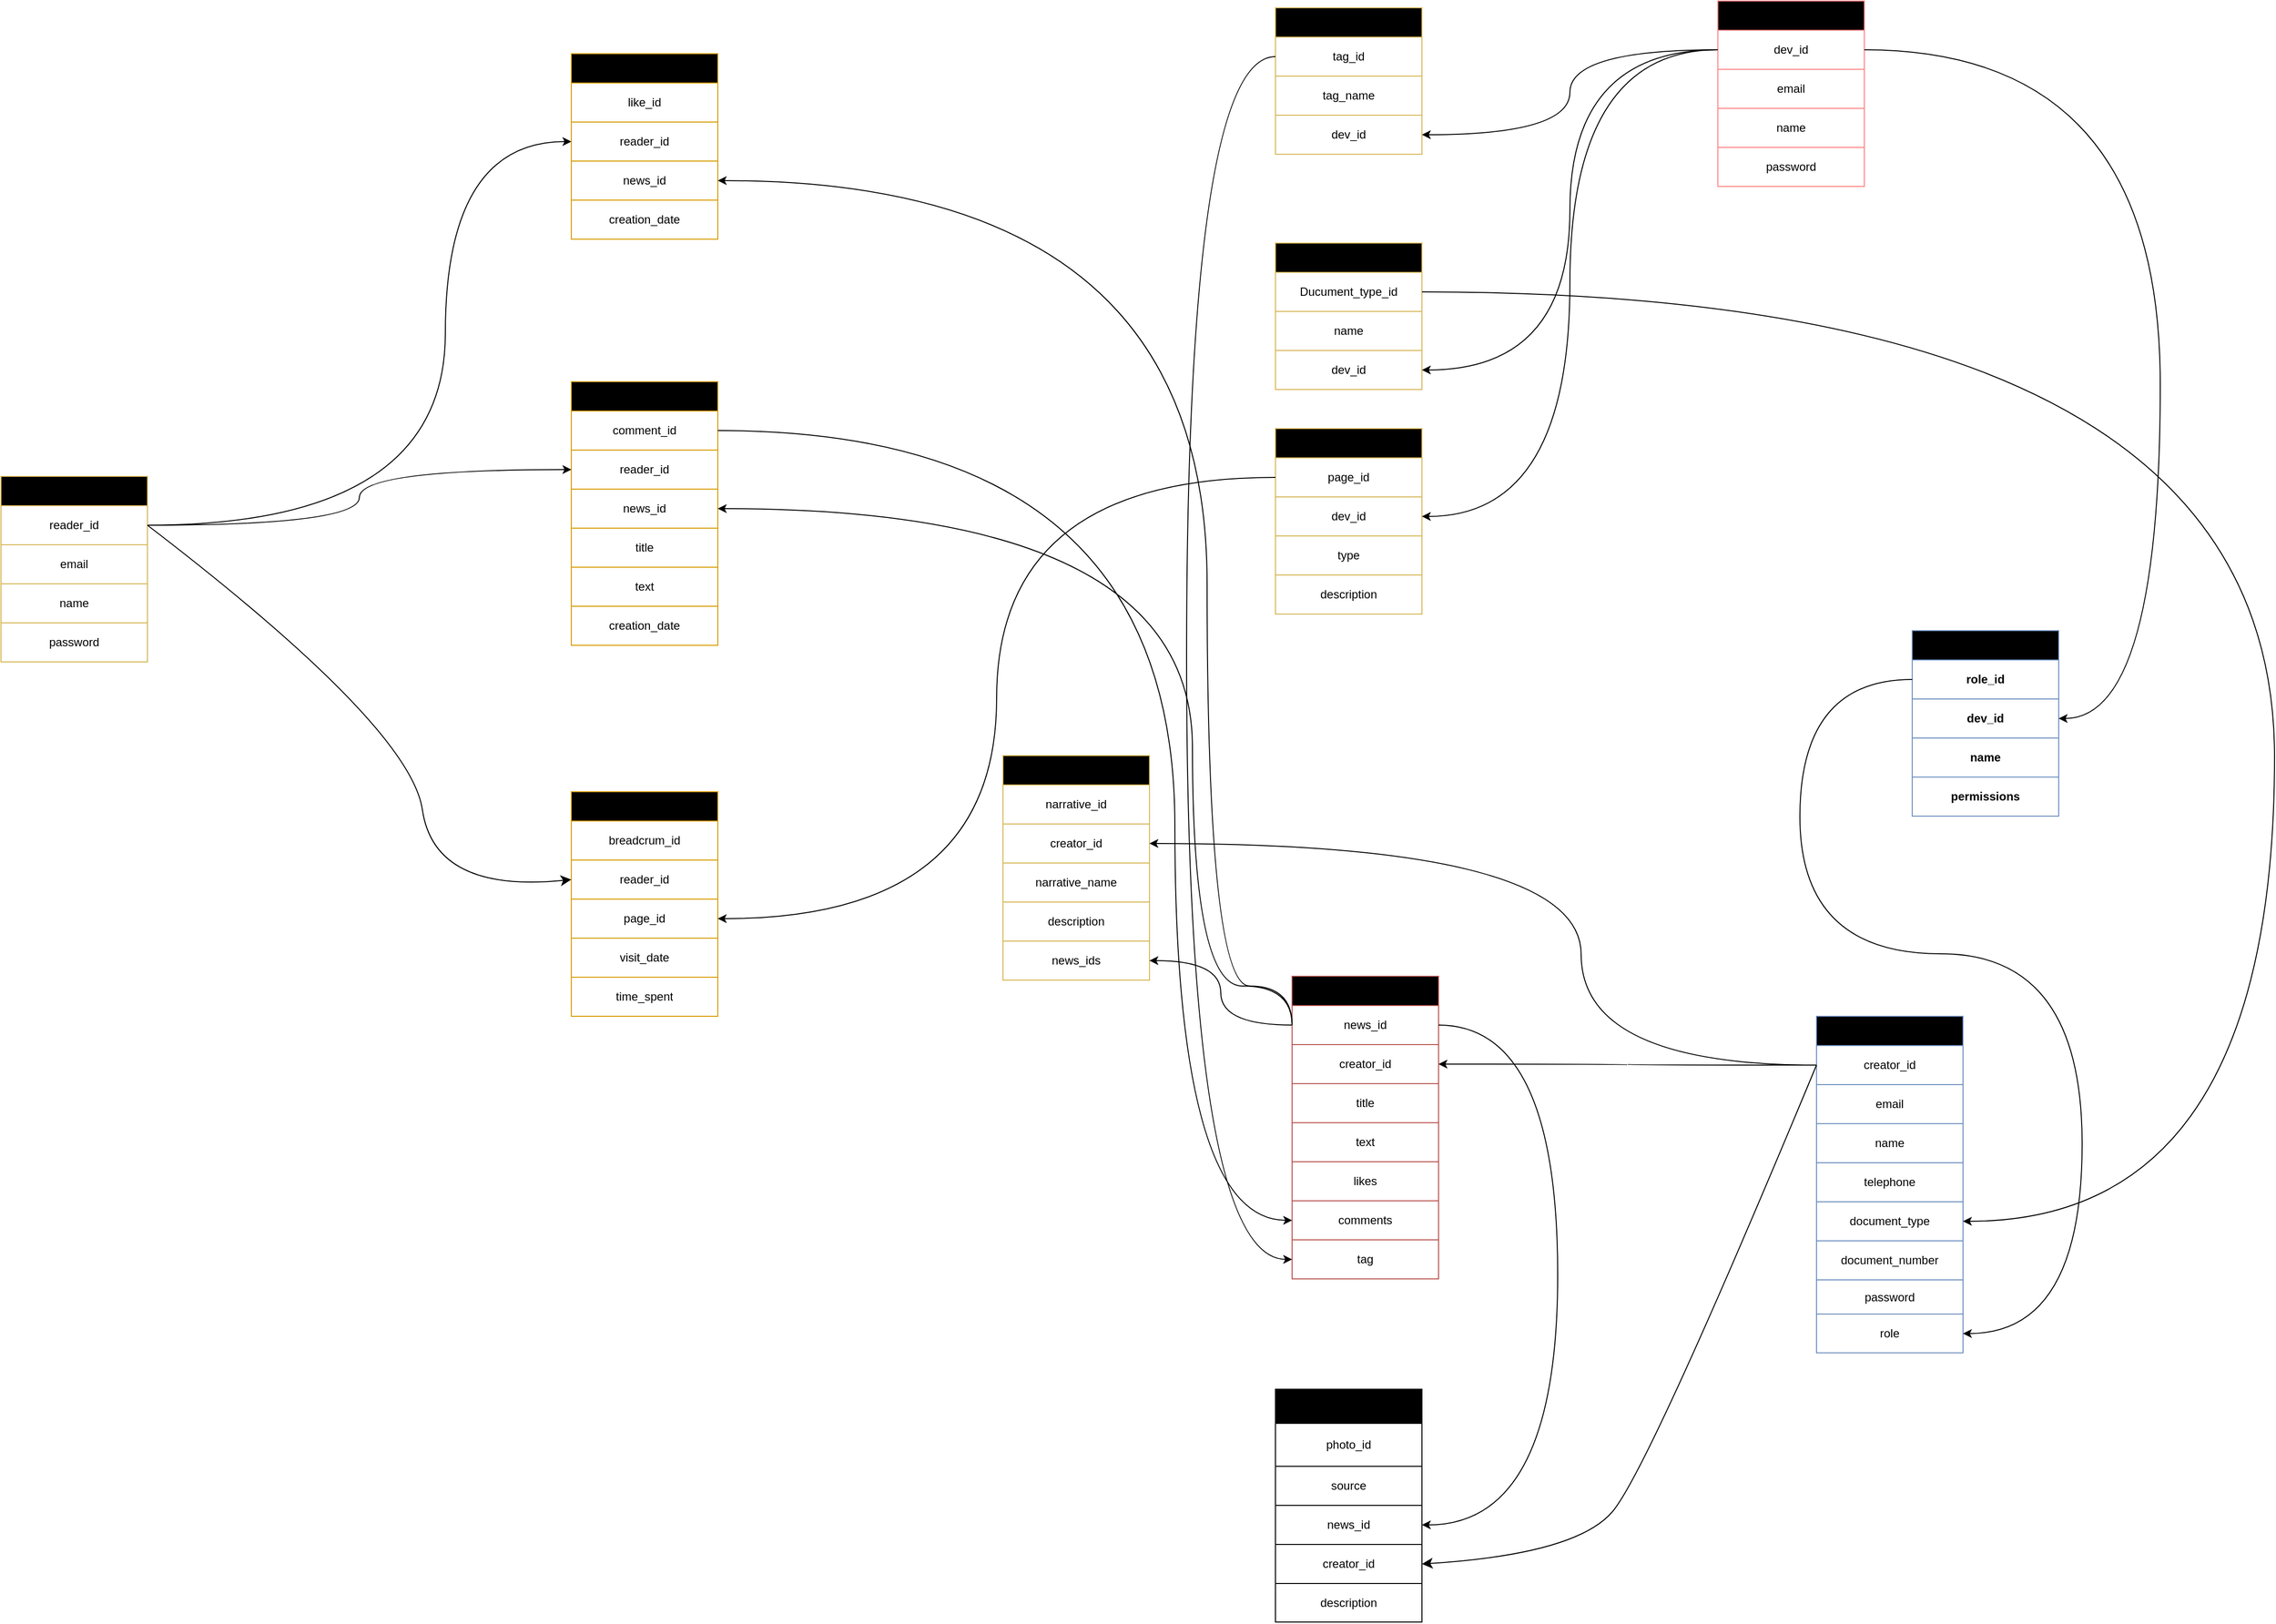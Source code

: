 <mxfile version="27.1.1">
  <diagram name="Page-1" id="fSDzbSg4ITsIo_7JX8Ku">
    <mxGraphModel dx="3493" dy="2840" grid="0" gridSize="10" guides="1" tooltips="1" connect="1" arrows="1" fold="1" page="0" pageScale="1" pageWidth="850" pageHeight="1100" math="0" shadow="0">
      <root>
        <mxCell id="0" />
        <mxCell id="1" parent="0" />
        <mxCell id="FVcaYwHXagqDAu146TD7-14" value="Creator" style="shape=table;startSize=30;container=1;collapsible=0;childLayout=tableLayout;fillColor=light-dark(#DAE8FC,#0000FF);gradientColor=light-dark(#7EA6E0,#000033);strokeColor=#6c8ebf;fontStyle=1" parent="1" vertex="1">
          <mxGeometry x="177" y="-758" width="150" height="344.688" as="geometry" />
        </mxCell>
        <mxCell id="FVcaYwHXagqDAu146TD7-15" value="" style="shape=tableRow;horizontal=0;startSize=0;swimlaneHead=0;swimlaneBody=0;strokeColor=inherit;top=0;left=0;bottom=0;right=0;collapsible=0;dropTarget=0;fillColor=none;points=[[0,0.5],[1,0.5]];portConstraint=eastwest;" parent="FVcaYwHXagqDAu146TD7-14" vertex="1">
          <mxGeometry y="30" width="150" height="40" as="geometry" />
        </mxCell>
        <mxCell id="FVcaYwHXagqDAu146TD7-16" value="creator_id" style="shape=partialRectangle;html=1;whiteSpace=wrap;connectable=0;strokeColor=inherit;overflow=hidden;fillColor=none;top=0;left=0;bottom=0;right=0;pointerEvents=1;" parent="FVcaYwHXagqDAu146TD7-15" vertex="1">
          <mxGeometry width="150" height="40" as="geometry">
            <mxRectangle width="150" height="40" as="alternateBounds" />
          </mxGeometry>
        </mxCell>
        <mxCell id="FVcaYwHXagqDAu146TD7-17" value="" style="shape=tableRow;horizontal=0;startSize=0;swimlaneHead=0;swimlaneBody=0;strokeColor=inherit;top=0;left=0;bottom=0;right=0;collapsible=0;dropTarget=0;fillColor=none;points=[[0,0.5],[1,0.5]];portConstraint=eastwest;" parent="FVcaYwHXagqDAu146TD7-14" vertex="1">
          <mxGeometry y="70" width="150" height="40" as="geometry" />
        </mxCell>
        <mxCell id="FVcaYwHXagqDAu146TD7-18" value="email" style="shape=partialRectangle;html=1;whiteSpace=wrap;connectable=0;strokeColor=inherit;overflow=hidden;fillColor=none;top=0;left=0;bottom=0;right=0;pointerEvents=1;" parent="FVcaYwHXagqDAu146TD7-17" vertex="1">
          <mxGeometry width="150" height="40" as="geometry">
            <mxRectangle width="150" height="40" as="alternateBounds" />
          </mxGeometry>
        </mxCell>
        <mxCell id="FVcaYwHXagqDAu146TD7-19" value="" style="shape=tableRow;horizontal=0;startSize=0;swimlaneHead=0;swimlaneBody=0;strokeColor=inherit;top=0;left=0;bottom=0;right=0;collapsible=0;dropTarget=0;fillColor=none;points=[[0,0.5],[1,0.5]];portConstraint=eastwest;" parent="FVcaYwHXagqDAu146TD7-14" vertex="1">
          <mxGeometry y="110" width="150" height="40" as="geometry" />
        </mxCell>
        <mxCell id="FVcaYwHXagqDAu146TD7-20" value="name" style="shape=partialRectangle;html=1;whiteSpace=wrap;connectable=0;strokeColor=inherit;overflow=hidden;fillColor=none;top=0;left=0;bottom=0;right=0;pointerEvents=1;" parent="FVcaYwHXagqDAu146TD7-19" vertex="1">
          <mxGeometry width="150" height="40" as="geometry">
            <mxRectangle width="150" height="40" as="alternateBounds" />
          </mxGeometry>
        </mxCell>
        <mxCell id="FVcaYwHXagqDAu146TD7-215" style="shape=tableRow;horizontal=0;startSize=0;swimlaneHead=0;swimlaneBody=0;strokeColor=inherit;top=0;left=0;bottom=0;right=0;collapsible=0;dropTarget=0;fillColor=none;points=[[0,0.5],[1,0.5]];portConstraint=eastwest;" parent="FVcaYwHXagqDAu146TD7-14" vertex="1">
          <mxGeometry y="150" width="150" height="40" as="geometry" />
        </mxCell>
        <mxCell id="FVcaYwHXagqDAu146TD7-216" value="telephone" style="shape=partialRectangle;html=1;whiteSpace=wrap;connectable=0;strokeColor=inherit;overflow=hidden;fillColor=none;top=0;left=0;bottom=0;right=0;pointerEvents=1;" parent="FVcaYwHXagqDAu146TD7-215" vertex="1">
          <mxGeometry width="150" height="40" as="geometry">
            <mxRectangle width="150" height="40" as="alternateBounds" />
          </mxGeometry>
        </mxCell>
        <mxCell id="FVcaYwHXagqDAu146TD7-217" style="shape=tableRow;horizontal=0;startSize=0;swimlaneHead=0;swimlaneBody=0;strokeColor=inherit;top=0;left=0;bottom=0;right=0;collapsible=0;dropTarget=0;fillColor=none;points=[[0,0.5],[1,0.5]];portConstraint=eastwest;" parent="FVcaYwHXagqDAu146TD7-14" vertex="1">
          <mxGeometry y="190" width="150" height="40" as="geometry" />
        </mxCell>
        <mxCell id="FVcaYwHXagqDAu146TD7-218" value="document_type" style="shape=partialRectangle;html=1;whiteSpace=wrap;connectable=0;strokeColor=inherit;overflow=hidden;fillColor=none;top=0;left=0;bottom=0;right=0;pointerEvents=1;" parent="FVcaYwHXagqDAu146TD7-217" vertex="1">
          <mxGeometry width="150" height="40" as="geometry">
            <mxRectangle width="150" height="40" as="alternateBounds" />
          </mxGeometry>
        </mxCell>
        <mxCell id="FVcaYwHXagqDAu146TD7-219" style="shape=tableRow;horizontal=0;startSize=0;swimlaneHead=0;swimlaneBody=0;strokeColor=inherit;top=0;left=0;bottom=0;right=0;collapsible=0;dropTarget=0;fillColor=none;points=[[0,0.5],[1,0.5]];portConstraint=eastwest;" parent="FVcaYwHXagqDAu146TD7-14" vertex="1">
          <mxGeometry y="230" width="150" height="40" as="geometry" />
        </mxCell>
        <mxCell id="FVcaYwHXagqDAu146TD7-220" value="document_number" style="shape=partialRectangle;html=1;whiteSpace=wrap;connectable=0;strokeColor=inherit;overflow=hidden;fillColor=none;top=0;left=0;bottom=0;right=0;pointerEvents=1;" parent="FVcaYwHXagqDAu146TD7-219" vertex="1">
          <mxGeometry width="150" height="40" as="geometry">
            <mxRectangle width="150" height="40" as="alternateBounds" />
          </mxGeometry>
        </mxCell>
        <mxCell id="FVcaYwHXagqDAu146TD7-21" value="" style="shape=tableRow;horizontal=0;startSize=0;swimlaneHead=0;swimlaneBody=0;strokeColor=inherit;top=0;left=0;bottom=0;right=0;collapsible=0;dropTarget=0;fillColor=none;points=[[0,0.5],[1,0.5]];portConstraint=eastwest;" parent="FVcaYwHXagqDAu146TD7-14" vertex="1">
          <mxGeometry y="270" width="150" height="35" as="geometry" />
        </mxCell>
        <mxCell id="FVcaYwHXagqDAu146TD7-22" value="password" style="shape=partialRectangle;html=1;whiteSpace=wrap;connectable=0;strokeColor=inherit;overflow=hidden;fillColor=none;top=0;left=0;bottom=0;right=0;pointerEvents=1;" parent="FVcaYwHXagqDAu146TD7-21" vertex="1">
          <mxGeometry width="150" height="35" as="geometry">
            <mxRectangle width="150" height="35" as="alternateBounds" />
          </mxGeometry>
        </mxCell>
        <mxCell id="FVcaYwHXagqDAu146TD7-158" style="shape=tableRow;horizontal=0;startSize=0;swimlaneHead=0;swimlaneBody=0;strokeColor=inherit;top=0;left=0;bottom=0;right=0;collapsible=0;dropTarget=0;fillColor=none;points=[[0,0.5],[1,0.5]];portConstraint=eastwest;" parent="FVcaYwHXagqDAu146TD7-14" vertex="1">
          <mxGeometry y="305" width="150" height="40" as="geometry" />
        </mxCell>
        <mxCell id="FVcaYwHXagqDAu146TD7-159" value="role" style="shape=partialRectangle;html=1;whiteSpace=wrap;connectable=0;strokeColor=inherit;overflow=hidden;fillColor=none;top=0;left=0;bottom=0;right=0;pointerEvents=1;" parent="FVcaYwHXagqDAu146TD7-158" vertex="1">
          <mxGeometry width="150" height="40" as="geometry">
            <mxRectangle width="150" height="40" as="alternateBounds" />
          </mxGeometry>
        </mxCell>
        <mxCell id="FVcaYwHXagqDAu146TD7-196" value="Reader" style="shape=table;startSize=30;container=1;collapsible=0;childLayout=tableLayout;fillColor=light-dark(#FFFFFF,#FFFF00);gradientColor=light-dark(#FFD966,#333300);strokeColor=light-dark(#D6B656,#666600);fontColor=light-dark(#000000,#000000);fontStyle=1" parent="1" vertex="1">
          <mxGeometry x="-1682" y="-1311" width="150" height="190" as="geometry" />
        </mxCell>
        <mxCell id="FVcaYwHXagqDAu146TD7-197" value="" style="shape=tableRow;horizontal=0;startSize=0;swimlaneHead=0;swimlaneBody=0;strokeColor=light-dark(#D6B656,#666600);top=0;left=0;bottom=0;right=0;collapsible=0;dropTarget=0;fillColor=none;points=[[0,0.5],[1,0.5]];portConstraint=eastwest;" parent="FVcaYwHXagqDAu146TD7-196" vertex="1">
          <mxGeometry y="30" width="150" height="40" as="geometry" />
        </mxCell>
        <mxCell id="FVcaYwHXagqDAu146TD7-198" value="reader_id" style="shape=partialRectangle;html=1;whiteSpace=wrap;connectable=0;strokeColor=light-dark(#D6B656,#666600);overflow=hidden;fillColor=none;top=0;left=0;bottom=0;right=0;pointerEvents=1;" parent="FVcaYwHXagqDAu146TD7-197" vertex="1">
          <mxGeometry width="150" height="40" as="geometry">
            <mxRectangle width="150" height="40" as="alternateBounds" />
          </mxGeometry>
        </mxCell>
        <mxCell id="FVcaYwHXagqDAu146TD7-199" value="" style="shape=tableRow;horizontal=0;startSize=0;swimlaneHead=0;swimlaneBody=0;strokeColor=light-dark(#D6B656,#666600);top=0;left=0;bottom=0;right=0;collapsible=0;dropTarget=0;fillColor=none;points=[[0,0.5],[1,0.5]];portConstraint=eastwest;" parent="FVcaYwHXagqDAu146TD7-196" vertex="1">
          <mxGeometry y="70" width="150" height="40" as="geometry" />
        </mxCell>
        <mxCell id="FVcaYwHXagqDAu146TD7-200" value="email" style="shape=partialRectangle;html=1;whiteSpace=wrap;connectable=0;strokeColor=light-dark(#D6B656,#666600);overflow=hidden;fillColor=none;top=0;left=0;bottom=0;right=0;pointerEvents=1;" parent="FVcaYwHXagqDAu146TD7-199" vertex="1">
          <mxGeometry width="150" height="40" as="geometry">
            <mxRectangle width="150" height="40" as="alternateBounds" />
          </mxGeometry>
        </mxCell>
        <mxCell id="FVcaYwHXagqDAu146TD7-201" value="" style="shape=tableRow;horizontal=0;startSize=0;swimlaneHead=0;swimlaneBody=0;strokeColor=light-dark(#D6B656,#666600);top=0;left=0;bottom=0;right=0;collapsible=0;dropTarget=0;fillColor=none;points=[[0,0.5],[1,0.5]];portConstraint=eastwest;" parent="FVcaYwHXagqDAu146TD7-196" vertex="1">
          <mxGeometry y="110" width="150" height="40" as="geometry" />
        </mxCell>
        <mxCell id="FVcaYwHXagqDAu146TD7-202" value="name" style="shape=partialRectangle;html=1;whiteSpace=wrap;connectable=0;strokeColor=light-dark(#D6B656,#666600);overflow=hidden;fillColor=none;top=0;left=0;bottom=0;right=0;pointerEvents=1;" parent="FVcaYwHXagqDAu146TD7-201" vertex="1">
          <mxGeometry width="150" height="40" as="geometry">
            <mxRectangle width="150" height="40" as="alternateBounds" />
          </mxGeometry>
        </mxCell>
        <mxCell id="FVcaYwHXagqDAu146TD7-203" value="" style="shape=tableRow;horizontal=0;startSize=0;swimlaneHead=0;swimlaneBody=0;strokeColor=light-dark(#D6B656,#666600);top=0;left=0;bottom=0;right=0;collapsible=0;dropTarget=0;fillColor=none;points=[[0,0.5],[1,0.5]];portConstraint=eastwest;" parent="FVcaYwHXagqDAu146TD7-196" vertex="1">
          <mxGeometry y="150" width="150" height="40" as="geometry" />
        </mxCell>
        <mxCell id="FVcaYwHXagqDAu146TD7-204" value="password" style="shape=partialRectangle;html=1;whiteSpace=wrap;connectable=0;strokeColor=light-dark(#D6B656,#666600);overflow=hidden;fillColor=none;top=0;left=0;bottom=0;right=0;pointerEvents=1;" parent="FVcaYwHXagqDAu146TD7-203" vertex="1">
          <mxGeometry width="150" height="40" as="geometry">
            <mxRectangle width="150" height="40" as="alternateBounds" />
          </mxGeometry>
        </mxCell>
        <mxCell id="FVcaYwHXagqDAu146TD7-89" value="" style="shape=table;startSize=0;container=1;collapsible=0;childLayout=tableLayout;" parent="1" vertex="1">
          <mxGeometry x="-377" y="-376" width="150" height="238.5" as="geometry" />
        </mxCell>
        <mxCell id="FVcaYwHXagqDAu146TD7-90" value="" style="shape=tableRow;horizontal=0;startSize=0;swimlaneHead=0;swimlaneBody=0;strokeColor=#001DBC;top=0;left=0;bottom=0;right=0;collapsible=0;dropTarget=0;fillColor=#0050ef;points=[[0,0.5],[1,0.5]];portConstraint=eastwest;fontColor=#ffffff;" parent="FVcaYwHXagqDAu146TD7-89" vertex="1">
          <mxGeometry width="150" height="35" as="geometry" />
        </mxCell>
        <mxCell id="FVcaYwHXagqDAu146TD7-91" value="&lt;span style=&quot;text-wrap-mode: nowrap;&quot;&gt;&lt;b&gt;&lt;font style=&quot;color: light-dark(rgb(0, 0, 0), rgb(255, 255, 255));&quot;&gt;Photos&lt;/font&gt;&lt;/b&gt;&lt;/span&gt;" style="shape=partialRectangle;html=1;whiteSpace=wrap;connectable=0;strokeColor=light-dark(#3700CC,#FFFFFF);overflow=hidden;fillColor=light-dark(#6A00FF,#0000FF);top=0;left=0;bottom=0;right=0;pointerEvents=1;fontColor=#ffffff;gradientColor=light-dark(#000000,#FF0000);" parent="FVcaYwHXagqDAu146TD7-90" vertex="1">
          <mxGeometry width="150" height="35" as="geometry">
            <mxRectangle width="150" height="35" as="alternateBounds" />
          </mxGeometry>
        </mxCell>
        <mxCell id="FVcaYwHXagqDAu146TD7-92" value="" style="shape=tableRow;horizontal=0;startSize=0;swimlaneHead=0;swimlaneBody=0;strokeColor=inherit;top=0;left=0;bottom=0;right=0;collapsible=0;dropTarget=0;fillColor=none;points=[[0,0.5],[1,0.5]];portConstraint=eastwest;" parent="FVcaYwHXagqDAu146TD7-89" vertex="1">
          <mxGeometry y="35" width="150" height="44" as="geometry" />
        </mxCell>
        <mxCell id="FVcaYwHXagqDAu146TD7-93" value="photo_id" style="shape=partialRectangle;html=1;whiteSpace=wrap;connectable=0;strokeColor=inherit;overflow=hidden;fillColor=none;top=0;left=0;bottom=0;right=0;pointerEvents=1;" parent="FVcaYwHXagqDAu146TD7-92" vertex="1">
          <mxGeometry width="150" height="44" as="geometry">
            <mxRectangle width="150" height="44" as="alternateBounds" />
          </mxGeometry>
        </mxCell>
        <mxCell id="FVcaYwHXagqDAu146TD7-94" value="" style="shape=tableRow;horizontal=0;startSize=0;swimlaneHead=0;swimlaneBody=0;strokeColor=inherit;top=0;left=0;bottom=0;right=0;collapsible=0;dropTarget=0;fillColor=none;points=[[0,0.5],[1,0.5]];portConstraint=eastwest;" parent="FVcaYwHXagqDAu146TD7-89" vertex="1">
          <mxGeometry y="79" width="150" height="40" as="geometry" />
        </mxCell>
        <mxCell id="FVcaYwHXagqDAu146TD7-95" value="source" style="shape=partialRectangle;html=1;whiteSpace=wrap;connectable=0;strokeColor=inherit;overflow=hidden;fillColor=none;top=0;left=0;bottom=0;right=0;pointerEvents=1;" parent="FVcaYwHXagqDAu146TD7-94" vertex="1">
          <mxGeometry width="150" height="40" as="geometry">
            <mxRectangle width="150" height="40" as="alternateBounds" />
          </mxGeometry>
        </mxCell>
        <mxCell id="tQbq27Dz7ca2I-Sl8zXZ-1" style="shape=tableRow;horizontal=0;startSize=0;swimlaneHead=0;swimlaneBody=0;strokeColor=inherit;top=0;left=0;bottom=0;right=0;collapsible=0;dropTarget=0;fillColor=none;points=[[0,0.5],[1,0.5]];portConstraint=eastwest;" vertex="1" parent="FVcaYwHXagqDAu146TD7-89">
          <mxGeometry y="119" width="150" height="40" as="geometry" />
        </mxCell>
        <mxCell id="tQbq27Dz7ca2I-Sl8zXZ-2" value="news_id" style="shape=partialRectangle;html=1;whiteSpace=wrap;connectable=0;strokeColor=inherit;overflow=hidden;fillColor=none;top=0;left=0;bottom=0;right=0;pointerEvents=1;" vertex="1" parent="tQbq27Dz7ca2I-Sl8zXZ-1">
          <mxGeometry width="150" height="40" as="geometry">
            <mxRectangle width="150" height="40" as="alternateBounds" />
          </mxGeometry>
        </mxCell>
        <mxCell id="FVcaYwHXagqDAu146TD7-96" value="" style="shape=tableRow;horizontal=0;startSize=0;swimlaneHead=0;swimlaneBody=0;strokeColor=inherit;top=0;left=0;bottom=0;right=0;collapsible=0;dropTarget=0;fillColor=none;points=[[0,0.5],[1,0.5]];portConstraint=eastwest;" parent="FVcaYwHXagqDAu146TD7-89" vertex="1">
          <mxGeometry y="159" width="150" height="40" as="geometry" />
        </mxCell>
        <mxCell id="FVcaYwHXagqDAu146TD7-97" value="creator_id" style="shape=partialRectangle;html=1;whiteSpace=wrap;connectable=0;strokeColor=inherit;overflow=hidden;fillColor=none;top=0;left=0;bottom=0;right=0;pointerEvents=1;" parent="FVcaYwHXagqDAu146TD7-96" vertex="1">
          <mxGeometry width="150" height="40" as="geometry">
            <mxRectangle width="150" height="40" as="alternateBounds" />
          </mxGeometry>
        </mxCell>
        <mxCell id="FVcaYwHXagqDAu146TD7-362" style="shape=tableRow;horizontal=0;startSize=0;swimlaneHead=0;swimlaneBody=0;strokeColor=inherit;top=0;left=0;bottom=0;right=0;collapsible=0;dropTarget=0;fillColor=none;points=[[0,0.5],[1,0.5]];portConstraint=eastwest;" parent="FVcaYwHXagqDAu146TD7-89" vertex="1">
          <mxGeometry y="199" width="150" height="40" as="geometry" />
        </mxCell>
        <mxCell id="FVcaYwHXagqDAu146TD7-363" value="description" style="shape=partialRectangle;html=1;whiteSpace=wrap;connectable=0;strokeColor=inherit;overflow=hidden;fillColor=none;top=0;left=0;bottom=0;right=0;pointerEvents=1;" parent="FVcaYwHXagqDAu146TD7-362" vertex="1">
          <mxGeometry width="150" height="40" as="geometry">
            <mxRectangle width="150" height="40" as="alternateBounds" />
          </mxGeometry>
        </mxCell>
        <mxCell id="FVcaYwHXagqDAu146TD7-361" style="edgeStyle=none;curved=1;rounded=0;orthogonalLoop=1;jettySize=auto;html=1;exitX=0;exitY=0.5;exitDx=0;exitDy=0;entryX=1;entryY=0.5;entryDx=0;entryDy=0;fontSize=12;startSize=8;endSize=8;strokeColor=light-dark(#000000,#00FFFF);" parent="1" source="FVcaYwHXagqDAu146TD7-15" target="FVcaYwHXagqDAu146TD7-96" edge="1">
          <mxGeometry relative="1" as="geometry">
            <Array as="points">
              <mxPoint x="5" y="-294" />
              <mxPoint x="-69" y="-207" />
            </Array>
          </mxGeometry>
        </mxCell>
        <mxCell id="FVcaYwHXagqDAu146TD7-366" value="Reader_breadcrums" style="shape=table;startSize=30;container=1;collapsible=0;childLayout=tableLayout;fillColor=light-dark(#FFF2CC,#FFFF00);strokeColor=light-dark(#D79B00,#FFFFFF);gradientColor=light-dark(#FFD966,#00FF00);fontStyle=1;fontColor=light-dark(#000000,#000000);" parent="1" vertex="1">
          <mxGeometry x="-1098" y="-988" width="150" height="230" as="geometry" />
        </mxCell>
        <mxCell id="FVcaYwHXagqDAu146TD7-382" style="shape=tableRow;horizontal=0;startSize=0;swimlaneHead=0;swimlaneBody=0;strokeColor=inherit;top=0;left=0;bottom=0;right=0;collapsible=0;dropTarget=0;fillColor=none;points=[[0,0.5],[1,0.5]];portConstraint=eastwest;" parent="FVcaYwHXagqDAu146TD7-366" vertex="1">
          <mxGeometry y="30" width="150" height="40" as="geometry" />
        </mxCell>
        <mxCell id="FVcaYwHXagqDAu146TD7-383" value="breadcrum_id" style="shape=partialRectangle;html=1;whiteSpace=wrap;connectable=0;strokeColor=inherit;overflow=hidden;fillColor=none;top=0;left=0;bottom=0;right=0;pointerEvents=1;" parent="FVcaYwHXagqDAu146TD7-382" vertex="1">
          <mxGeometry width="150" height="40" as="geometry">
            <mxRectangle width="150" height="40" as="alternateBounds" />
          </mxGeometry>
        </mxCell>
        <mxCell id="FVcaYwHXagqDAu146TD7-367" value="" style="shape=tableRow;horizontal=0;startSize=0;swimlaneHead=0;swimlaneBody=0;strokeColor=inherit;top=0;left=0;bottom=0;right=0;collapsible=0;dropTarget=0;fillColor=none;points=[[0,0.5],[1,0.5]];portConstraint=eastwest;" parent="FVcaYwHXagqDAu146TD7-366" vertex="1">
          <mxGeometry y="70" width="150" height="40" as="geometry" />
        </mxCell>
        <mxCell id="FVcaYwHXagqDAu146TD7-368" value="reader_id" style="shape=partialRectangle;html=1;whiteSpace=wrap;connectable=0;strokeColor=inherit;overflow=hidden;fillColor=none;top=0;left=0;bottom=0;right=0;pointerEvents=1;" parent="FVcaYwHXagqDAu146TD7-367" vertex="1">
          <mxGeometry width="150" height="40" as="geometry">
            <mxRectangle width="150" height="40" as="alternateBounds" />
          </mxGeometry>
        </mxCell>
        <mxCell id="FVcaYwHXagqDAu146TD7-369" value="" style="shape=tableRow;horizontal=0;startSize=0;swimlaneHead=0;swimlaneBody=0;strokeColor=inherit;top=0;left=0;bottom=0;right=0;collapsible=0;dropTarget=0;fillColor=none;points=[[0,0.5],[1,0.5]];portConstraint=eastwest;" parent="FVcaYwHXagqDAu146TD7-366" vertex="1">
          <mxGeometry y="110" width="150" height="40" as="geometry" />
        </mxCell>
        <mxCell id="FVcaYwHXagqDAu146TD7-370" value="page_id" style="shape=partialRectangle;html=1;whiteSpace=wrap;connectable=0;strokeColor=inherit;overflow=hidden;fillColor=none;top=0;left=0;bottom=0;right=0;pointerEvents=1;" parent="FVcaYwHXagqDAu146TD7-369" vertex="1">
          <mxGeometry width="150" height="40" as="geometry">
            <mxRectangle width="150" height="40" as="alternateBounds" />
          </mxGeometry>
        </mxCell>
        <mxCell id="FVcaYwHXagqDAu146TD7-371" value="" style="shape=tableRow;horizontal=0;startSize=0;swimlaneHead=0;swimlaneBody=0;strokeColor=inherit;top=0;left=0;bottom=0;right=0;collapsible=0;dropTarget=0;fillColor=none;points=[[0,0.5],[1,0.5]];portConstraint=eastwest;" parent="FVcaYwHXagqDAu146TD7-366" vertex="1">
          <mxGeometry y="150" width="150" height="40" as="geometry" />
        </mxCell>
        <mxCell id="FVcaYwHXagqDAu146TD7-372" value="visit_date" style="shape=partialRectangle;html=1;whiteSpace=wrap;connectable=0;strokeColor=inherit;overflow=hidden;fillColor=none;top=0;left=0;bottom=0;right=0;pointerEvents=1;" parent="FVcaYwHXagqDAu146TD7-371" vertex="1">
          <mxGeometry width="150" height="40" as="geometry">
            <mxRectangle width="150" height="40" as="alternateBounds" />
          </mxGeometry>
        </mxCell>
        <mxCell id="FVcaYwHXagqDAu146TD7-373" value="" style="shape=tableRow;horizontal=0;startSize=0;swimlaneHead=0;swimlaneBody=0;strokeColor=inherit;top=0;left=0;bottom=0;right=0;collapsible=0;dropTarget=0;fillColor=none;points=[[0,0.5],[1,0.5]];portConstraint=eastwest;" parent="FVcaYwHXagqDAu146TD7-366" vertex="1">
          <mxGeometry y="190" width="150" height="40" as="geometry" />
        </mxCell>
        <mxCell id="FVcaYwHXagqDAu146TD7-374" value="time_spent" style="shape=partialRectangle;html=1;whiteSpace=wrap;connectable=0;strokeColor=inherit;overflow=hidden;fillColor=none;top=0;left=0;bottom=0;right=0;pointerEvents=1;" parent="FVcaYwHXagqDAu146TD7-373" vertex="1">
          <mxGeometry width="150" height="40" as="geometry">
            <mxRectangle width="150" height="40" as="alternateBounds" />
          </mxGeometry>
        </mxCell>
        <mxCell id="FVcaYwHXagqDAu146TD7-381" style="edgeStyle=none;curved=1;rounded=0;orthogonalLoop=1;jettySize=auto;html=1;exitX=1;exitY=0.5;exitDx=0;exitDy=0;entryX=0;entryY=0.5;entryDx=0;entryDy=0;fontSize=12;startSize=8;endSize=8;strokeColor=light-dark(#000000,#FFFF00);" parent="1" source="FVcaYwHXagqDAu146TD7-197" target="FVcaYwHXagqDAu146TD7-367" edge="1">
          <mxGeometry relative="1" as="geometry">
            <Array as="points">
              <mxPoint x="-1263" y="-1055" />
              <mxPoint x="-1238" y="-884" />
            </Array>
          </mxGeometry>
        </mxCell>
        <mxCell id="FVcaYwHXagqDAu146TD7-410" value="News" style="shape=table;startSize=30;container=1;collapsible=0;childLayout=tableLayout;fillColor=light-dark(#F8CECC,#0000FF);strokeColor=light-dark(#B85450,#FFFFFF);gradientColor=light-dark(#EAEAEA,#FFFFFF);fontStyle=1;fontColor=light-dark(#000000,#000000);" parent="1" vertex="1">
          <mxGeometry x="-360" y="-799" width="150" height="310" as="geometry" />
        </mxCell>
        <mxCell id="FVcaYwHXagqDAu146TD7-411" value="" style="shape=tableRow;horizontal=0;startSize=0;swimlaneHead=0;swimlaneBody=0;strokeColor=inherit;top=0;left=0;bottom=0;right=0;collapsible=0;dropTarget=0;fillColor=none;points=[[0,0.5],[1,0.5]];portConstraint=eastwest;" parent="FVcaYwHXagqDAu146TD7-410" vertex="1">
          <mxGeometry y="30" width="150" height="40" as="geometry" />
        </mxCell>
        <mxCell id="FVcaYwHXagqDAu146TD7-412" value="news_id" style="shape=partialRectangle;html=1;whiteSpace=wrap;connectable=0;strokeColor=inherit;overflow=hidden;fillColor=none;top=0;left=0;bottom=0;right=0;pointerEvents=1;" parent="FVcaYwHXagqDAu146TD7-411" vertex="1">
          <mxGeometry width="150" height="40" as="geometry">
            <mxRectangle width="150" height="40" as="alternateBounds" />
          </mxGeometry>
        </mxCell>
        <mxCell id="FVcaYwHXagqDAu146TD7-413" style="shape=tableRow;horizontal=0;startSize=0;swimlaneHead=0;swimlaneBody=0;strokeColor=inherit;top=0;left=0;bottom=0;right=0;collapsible=0;dropTarget=0;fillColor=none;points=[[0,0.5],[1,0.5]];portConstraint=eastwest;" parent="FVcaYwHXagqDAu146TD7-410" vertex="1">
          <mxGeometry y="70" width="150" height="40" as="geometry" />
        </mxCell>
        <mxCell id="FVcaYwHXagqDAu146TD7-414" value="creator_id" style="shape=partialRectangle;html=1;whiteSpace=wrap;connectable=0;strokeColor=inherit;overflow=hidden;fillColor=none;top=0;left=0;bottom=0;right=0;pointerEvents=1;" parent="FVcaYwHXagqDAu146TD7-413" vertex="1">
          <mxGeometry width="150" height="40" as="geometry">
            <mxRectangle width="150" height="40" as="alternateBounds" />
          </mxGeometry>
        </mxCell>
        <mxCell id="FVcaYwHXagqDAu146TD7-415" value="" style="shape=tableRow;horizontal=0;startSize=0;swimlaneHead=0;swimlaneBody=0;strokeColor=inherit;top=0;left=0;bottom=0;right=0;collapsible=0;dropTarget=0;fillColor=none;points=[[0,0.5],[1,0.5]];portConstraint=eastwest;" parent="FVcaYwHXagqDAu146TD7-410" vertex="1">
          <mxGeometry y="110" width="150" height="40" as="geometry" />
        </mxCell>
        <mxCell id="FVcaYwHXagqDAu146TD7-416" value="title" style="shape=partialRectangle;html=1;whiteSpace=wrap;connectable=0;strokeColor=inherit;overflow=hidden;fillColor=none;top=0;left=0;bottom=0;right=0;pointerEvents=1;" parent="FVcaYwHXagqDAu146TD7-415" vertex="1">
          <mxGeometry width="150" height="40" as="geometry">
            <mxRectangle width="150" height="40" as="alternateBounds" />
          </mxGeometry>
        </mxCell>
        <mxCell id="FVcaYwHXagqDAu146TD7-417" style="shape=tableRow;horizontal=0;startSize=0;swimlaneHead=0;swimlaneBody=0;strokeColor=inherit;top=0;left=0;bottom=0;right=0;collapsible=0;dropTarget=0;fillColor=none;points=[[0,0.5],[1,0.5]];portConstraint=eastwest;" parent="FVcaYwHXagqDAu146TD7-410" vertex="1">
          <mxGeometry y="150" width="150" height="40" as="geometry" />
        </mxCell>
        <mxCell id="FVcaYwHXagqDAu146TD7-418" value="text" style="shape=partialRectangle;html=1;whiteSpace=wrap;connectable=0;strokeColor=inherit;overflow=hidden;fillColor=none;top=0;left=0;bottom=0;right=0;pointerEvents=1;" parent="FVcaYwHXagqDAu146TD7-417" vertex="1">
          <mxGeometry width="150" height="40" as="geometry">
            <mxRectangle width="150" height="40" as="alternateBounds" />
          </mxGeometry>
        </mxCell>
        <mxCell id="5PYjCW3JDpEhVIXQpTaG-269" style="shape=tableRow;horizontal=0;startSize=0;swimlaneHead=0;swimlaneBody=0;strokeColor=inherit;top=0;left=0;bottom=0;right=0;collapsible=0;dropTarget=0;fillColor=none;points=[[0,0.5],[1,0.5]];portConstraint=eastwest;" parent="FVcaYwHXagqDAu146TD7-410" vertex="1">
          <mxGeometry y="190" width="150" height="40" as="geometry" />
        </mxCell>
        <mxCell id="5PYjCW3JDpEhVIXQpTaG-270" value="likes" style="shape=partialRectangle;html=1;whiteSpace=wrap;connectable=0;strokeColor=inherit;overflow=hidden;fillColor=none;top=0;left=0;bottom=0;right=0;pointerEvents=1;" parent="5PYjCW3JDpEhVIXQpTaG-269" vertex="1">
          <mxGeometry width="150" height="40" as="geometry">
            <mxRectangle width="150" height="40" as="alternateBounds" />
          </mxGeometry>
        </mxCell>
        <mxCell id="XNzgMLQbctILpgHSoQuQ-28" style="shape=tableRow;horizontal=0;startSize=0;swimlaneHead=0;swimlaneBody=0;strokeColor=inherit;top=0;left=0;bottom=0;right=0;collapsible=0;dropTarget=0;fillColor=none;points=[[0,0.5],[1,0.5]];portConstraint=eastwest;" parent="FVcaYwHXagqDAu146TD7-410" vertex="1">
          <mxGeometry y="230" width="150" height="40" as="geometry" />
        </mxCell>
        <mxCell id="XNzgMLQbctILpgHSoQuQ-29" value="comments" style="shape=partialRectangle;html=1;whiteSpace=wrap;connectable=0;strokeColor=inherit;overflow=hidden;fillColor=none;top=0;left=0;bottom=0;right=0;pointerEvents=1;" parent="XNzgMLQbctILpgHSoQuQ-28" vertex="1">
          <mxGeometry width="150" height="40" as="geometry">
            <mxRectangle width="150" height="40" as="alternateBounds" />
          </mxGeometry>
        </mxCell>
        <mxCell id="eFJOwnDlrWfH3XzMQjL_-17" style="shape=tableRow;horizontal=0;startSize=0;swimlaneHead=0;swimlaneBody=0;strokeColor=inherit;top=0;left=0;bottom=0;right=0;collapsible=0;dropTarget=0;fillColor=none;points=[[0,0.5],[1,0.5]];portConstraint=eastwest;" parent="FVcaYwHXagqDAu146TD7-410" vertex="1">
          <mxGeometry y="270" width="150" height="40" as="geometry" />
        </mxCell>
        <mxCell id="eFJOwnDlrWfH3XzMQjL_-18" value="tag" style="shape=partialRectangle;html=1;whiteSpace=wrap;connectable=0;strokeColor=inherit;overflow=hidden;fillColor=none;top=0;left=0;bottom=0;right=0;pointerEvents=1;" parent="eFJOwnDlrWfH3XzMQjL_-17" vertex="1">
          <mxGeometry width="150" height="40" as="geometry">
            <mxRectangle width="150" height="40" as="alternateBounds" />
          </mxGeometry>
        </mxCell>
        <mxCell id="FVcaYwHXagqDAu146TD7-523" value="Role" style="shape=table;startSize=30;container=1;collapsible=0;childLayout=tableLayout;fontStyle=1;fillColor=light-dark(#DAE8FC,#FF0000);gradientColor=light-dark(#7EA6E0,#0000FF);strokeColor=#6c8ebf;" parent="1" vertex="1">
          <mxGeometry x="275" y="-1153" width="150" height="190" as="geometry" />
        </mxCell>
        <mxCell id="FVcaYwHXagqDAu146TD7-524" value="" style="shape=tableRow;horizontal=0;startSize=0;swimlaneHead=0;swimlaneBody=0;strokeColor=inherit;top=0;left=0;bottom=0;right=0;collapsible=0;dropTarget=0;fillColor=none;points=[[0,0.5],[1,0.5]];portConstraint=eastwest;fontStyle=1" parent="FVcaYwHXagqDAu146TD7-523" vertex="1">
          <mxGeometry y="30" width="150" height="40" as="geometry" />
        </mxCell>
        <mxCell id="FVcaYwHXagqDAu146TD7-525" value="role_id" style="shape=partialRectangle;html=1;whiteSpace=wrap;connectable=0;strokeColor=inherit;overflow=hidden;fillColor=none;top=0;left=0;bottom=0;right=0;pointerEvents=1;fontStyle=1" parent="FVcaYwHXagqDAu146TD7-524" vertex="1">
          <mxGeometry width="150" height="40" as="geometry">
            <mxRectangle width="150" height="40" as="alternateBounds" />
          </mxGeometry>
        </mxCell>
        <mxCell id="FVcaYwHXagqDAu146TD7-563" style="shape=tableRow;horizontal=0;startSize=0;swimlaneHead=0;swimlaneBody=0;strokeColor=inherit;top=0;left=0;bottom=0;right=0;collapsible=0;dropTarget=0;fillColor=none;points=[[0,0.5],[1,0.5]];portConstraint=eastwest;fontStyle=1" parent="FVcaYwHXagqDAu146TD7-523" vertex="1">
          <mxGeometry y="70" width="150" height="40" as="geometry" />
        </mxCell>
        <mxCell id="FVcaYwHXagqDAu146TD7-564" value="dev_id" style="shape=partialRectangle;html=1;whiteSpace=wrap;connectable=0;strokeColor=inherit;overflow=hidden;fillColor=none;top=0;left=0;bottom=0;right=0;pointerEvents=1;fontStyle=1" parent="FVcaYwHXagqDAu146TD7-563" vertex="1">
          <mxGeometry width="150" height="40" as="geometry">
            <mxRectangle width="150" height="40" as="alternateBounds" />
          </mxGeometry>
        </mxCell>
        <mxCell id="FVcaYwHXagqDAu146TD7-526" value="" style="shape=tableRow;horizontal=0;startSize=0;swimlaneHead=0;swimlaneBody=0;strokeColor=inherit;top=0;left=0;bottom=0;right=0;collapsible=0;dropTarget=0;fillColor=none;points=[[0,0.5],[1,0.5]];portConstraint=eastwest;fontStyle=1" parent="FVcaYwHXagqDAu146TD7-523" vertex="1">
          <mxGeometry y="110" width="150" height="40" as="geometry" />
        </mxCell>
        <mxCell id="FVcaYwHXagqDAu146TD7-527" value="name" style="shape=partialRectangle;html=1;whiteSpace=wrap;connectable=0;strokeColor=inherit;overflow=hidden;fillColor=none;top=0;left=0;bottom=0;right=0;pointerEvents=1;fontStyle=1" parent="FVcaYwHXagqDAu146TD7-526" vertex="1">
          <mxGeometry width="150" height="40" as="geometry">
            <mxRectangle width="150" height="40" as="alternateBounds" />
          </mxGeometry>
        </mxCell>
        <mxCell id="FVcaYwHXagqDAu146TD7-528" value="" style="shape=tableRow;horizontal=0;startSize=0;swimlaneHead=0;swimlaneBody=0;strokeColor=inherit;top=0;left=0;bottom=0;right=0;collapsible=0;dropTarget=0;fillColor=none;points=[[0,0.5],[1,0.5]];portConstraint=eastwest;fontStyle=1" parent="FVcaYwHXagqDAu146TD7-523" vertex="1">
          <mxGeometry y="150" width="150" height="40" as="geometry" />
        </mxCell>
        <mxCell id="FVcaYwHXagqDAu146TD7-529" value="permissions" style="shape=partialRectangle;html=1;whiteSpace=wrap;connectable=0;strokeColor=inherit;overflow=hidden;fillColor=none;top=0;left=0;bottom=0;right=0;pointerEvents=1;fontStyle=1" parent="FVcaYwHXagqDAu146TD7-528" vertex="1">
          <mxGeometry width="150" height="40" as="geometry">
            <mxRectangle width="150" height="40" as="alternateBounds" />
          </mxGeometry>
        </mxCell>
        <mxCell id="FVcaYwHXagqDAu146TD7-534" value="Page" style="shape=table;startSize=30;container=1;collapsible=0;childLayout=tableLayout;fillColor=light-dark(#FFF2CC,#FF0000);gradientColor=light-dark(#FFD966,#FFFF00);strokeColor=light-dark(#D6B656,#FFFFFF);fontStyle=1;fontColor=light-dark(#000000,#000000);" parent="1" vertex="1">
          <mxGeometry x="-377" y="-1360" width="150" height="190" as="geometry" />
        </mxCell>
        <mxCell id="FVcaYwHXagqDAu146TD7-535" value="" style="shape=tableRow;horizontal=0;startSize=0;swimlaneHead=0;swimlaneBody=0;strokeColor=inherit;top=0;left=0;bottom=0;right=0;collapsible=0;dropTarget=0;fillColor=none;points=[[0,0.5],[1,0.5]];portConstraint=eastwest;" parent="FVcaYwHXagqDAu146TD7-534" vertex="1">
          <mxGeometry y="30" width="150" height="40" as="geometry" />
        </mxCell>
        <mxCell id="FVcaYwHXagqDAu146TD7-536" value="page_id" style="shape=partialRectangle;html=1;whiteSpace=wrap;connectable=0;strokeColor=inherit;overflow=hidden;fillColor=none;top=0;left=0;bottom=0;right=0;pointerEvents=1;" parent="FVcaYwHXagqDAu146TD7-535" vertex="1">
          <mxGeometry width="150" height="40" as="geometry">
            <mxRectangle width="150" height="40" as="alternateBounds" />
          </mxGeometry>
        </mxCell>
        <mxCell id="FVcaYwHXagqDAu146TD7-537" value="" style="shape=tableRow;horizontal=0;startSize=0;swimlaneHead=0;swimlaneBody=0;strokeColor=inherit;top=0;left=0;bottom=0;right=0;collapsible=0;dropTarget=0;fillColor=none;points=[[0,0.5],[1,0.5]];portConstraint=eastwest;" parent="FVcaYwHXagqDAu146TD7-534" vertex="1">
          <mxGeometry y="70" width="150" height="40" as="geometry" />
        </mxCell>
        <mxCell id="FVcaYwHXagqDAu146TD7-538" value="dev_id" style="shape=partialRectangle;html=1;whiteSpace=wrap;connectable=0;strokeColor=inherit;overflow=hidden;fillColor=none;top=0;left=0;bottom=0;right=0;pointerEvents=1;" parent="FVcaYwHXagqDAu146TD7-537" vertex="1">
          <mxGeometry width="150" height="40" as="geometry">
            <mxRectangle width="150" height="40" as="alternateBounds" />
          </mxGeometry>
        </mxCell>
        <mxCell id="FVcaYwHXagqDAu146TD7-560" style="shape=tableRow;horizontal=0;startSize=0;swimlaneHead=0;swimlaneBody=0;strokeColor=inherit;top=0;left=0;bottom=0;right=0;collapsible=0;dropTarget=0;fillColor=none;points=[[0,0.5],[1,0.5]];portConstraint=eastwest;" parent="FVcaYwHXagqDAu146TD7-534" vertex="1">
          <mxGeometry y="110" width="150" height="40" as="geometry" />
        </mxCell>
        <mxCell id="FVcaYwHXagqDAu146TD7-561" value="type" style="shape=partialRectangle;html=1;whiteSpace=wrap;connectable=0;strokeColor=inherit;overflow=hidden;fillColor=none;top=0;left=0;bottom=0;right=0;pointerEvents=1;" parent="FVcaYwHXagqDAu146TD7-560" vertex="1">
          <mxGeometry width="150" height="40" as="geometry">
            <mxRectangle width="150" height="40" as="alternateBounds" />
          </mxGeometry>
        </mxCell>
        <mxCell id="FVcaYwHXagqDAu146TD7-539" value="" style="shape=tableRow;horizontal=0;startSize=0;swimlaneHead=0;swimlaneBody=0;strokeColor=inherit;top=0;left=0;bottom=0;right=0;collapsible=0;dropTarget=0;fillColor=none;points=[[0,0.5],[1,0.5]];portConstraint=eastwest;" parent="FVcaYwHXagqDAu146TD7-534" vertex="1">
          <mxGeometry y="150" width="150" height="40" as="geometry" />
        </mxCell>
        <mxCell id="FVcaYwHXagqDAu146TD7-540" value="description" style="shape=partialRectangle;html=1;whiteSpace=wrap;connectable=0;strokeColor=inherit;overflow=hidden;fillColor=none;top=0;left=0;bottom=0;right=0;pointerEvents=1;" parent="FVcaYwHXagqDAu146TD7-539" vertex="1">
          <mxGeometry width="150" height="40" as="geometry">
            <mxRectangle width="150" height="40" as="alternateBounds" />
          </mxGeometry>
        </mxCell>
        <mxCell id="FVcaYwHXagqDAu146TD7-567" value="Developer" style="shape=table;startSize=30;container=1;collapsible=0;childLayout=tableLayout;fillColor=light-dark(#DAE8FC,#FF0000);gradientColor=light-dark(#000000,#330000);strokeColor=light-dark(#FF8282,#F0FFE0);fontStyle=1" parent="1" vertex="1">
          <mxGeometry x="76" y="-1798" width="150" height="190" as="geometry" />
        </mxCell>
        <mxCell id="FVcaYwHXagqDAu146TD7-568" value="" style="shape=tableRow;horizontal=0;startSize=0;swimlaneHead=0;swimlaneBody=0;strokeColor=light-dark(#FF8282,#330000);top=0;left=0;bottom=0;right=0;collapsible=0;dropTarget=0;fillColor=none;points=[[0,0.5],[1,0.5]];portConstraint=eastwest;" parent="FVcaYwHXagqDAu146TD7-567" vertex="1">
          <mxGeometry y="30" width="150" height="40" as="geometry" />
        </mxCell>
        <mxCell id="FVcaYwHXagqDAu146TD7-569" value="dev_id" style="shape=partialRectangle;html=1;whiteSpace=wrap;connectable=0;strokeColor=light-dark(#FF8282,#330000);overflow=hidden;fillColor=none;top=0;left=0;bottom=0;right=0;pointerEvents=1;" parent="FVcaYwHXagqDAu146TD7-568" vertex="1">
          <mxGeometry width="150" height="40" as="geometry">
            <mxRectangle width="150" height="40" as="alternateBounds" />
          </mxGeometry>
        </mxCell>
        <mxCell id="FVcaYwHXagqDAu146TD7-570" value="" style="shape=tableRow;horizontal=0;startSize=0;swimlaneHead=0;swimlaneBody=0;strokeColor=light-dark(#FF8282,#330000);top=0;left=0;bottom=0;right=0;collapsible=0;dropTarget=0;fillColor=none;points=[[0,0.5],[1,0.5]];portConstraint=eastwest;" parent="FVcaYwHXagqDAu146TD7-567" vertex="1">
          <mxGeometry y="70" width="150" height="40" as="geometry" />
        </mxCell>
        <mxCell id="FVcaYwHXagqDAu146TD7-571" value="email" style="shape=partialRectangle;html=1;whiteSpace=wrap;connectable=0;strokeColor=light-dark(#FF8282,#330000);overflow=hidden;fillColor=none;top=0;left=0;bottom=0;right=0;pointerEvents=1;" parent="FVcaYwHXagqDAu146TD7-570" vertex="1">
          <mxGeometry width="150" height="40" as="geometry">
            <mxRectangle width="150" height="40" as="alternateBounds" />
          </mxGeometry>
        </mxCell>
        <mxCell id="FVcaYwHXagqDAu146TD7-572" value="" style="shape=tableRow;horizontal=0;startSize=0;swimlaneHead=0;swimlaneBody=0;strokeColor=light-dark(#FF8282,#330000);top=0;left=0;bottom=0;right=0;collapsible=0;dropTarget=0;fillColor=none;points=[[0,0.5],[1,0.5]];portConstraint=eastwest;" parent="FVcaYwHXagqDAu146TD7-567" vertex="1">
          <mxGeometry y="110" width="150" height="40" as="geometry" />
        </mxCell>
        <mxCell id="FVcaYwHXagqDAu146TD7-573" value="name" style="shape=partialRectangle;html=1;whiteSpace=wrap;connectable=0;strokeColor=light-dark(#FF8282,#330000);overflow=hidden;fillColor=none;top=0;left=0;bottom=0;right=0;pointerEvents=1;" parent="FVcaYwHXagqDAu146TD7-572" vertex="1">
          <mxGeometry width="150" height="40" as="geometry">
            <mxRectangle width="150" height="40" as="alternateBounds" />
          </mxGeometry>
        </mxCell>
        <mxCell id="FVcaYwHXagqDAu146TD7-580" value="" style="shape=tableRow;horizontal=0;startSize=0;swimlaneHead=0;swimlaneBody=0;strokeColor=light-dark(#FF8282,#330000);top=0;left=0;bottom=0;right=0;collapsible=0;dropTarget=0;fillColor=none;points=[[0,0.5],[1,0.5]];portConstraint=eastwest;" parent="FVcaYwHXagqDAu146TD7-567" vertex="1">
          <mxGeometry y="150" width="150" height="40" as="geometry" />
        </mxCell>
        <mxCell id="FVcaYwHXagqDAu146TD7-581" value="password" style="shape=partialRectangle;html=1;whiteSpace=wrap;connectable=0;strokeColor=light-dark(#FF8282,#330000);overflow=hidden;fillColor=none;top=0;left=0;bottom=0;right=0;pointerEvents=1;" parent="FVcaYwHXagqDAu146TD7-580" vertex="1">
          <mxGeometry width="150" height="40" as="geometry">
            <mxRectangle width="150" height="40" as="alternateBounds" />
          </mxGeometry>
        </mxCell>
        <mxCell id="5PYjCW3JDpEhVIXQpTaG-5" style="edgeStyle=orthogonalEdgeStyle;rounded=0;orthogonalLoop=1;jettySize=auto;html=1;exitX=0;exitY=0.5;exitDx=0;exitDy=0;entryX=1;entryY=0.5;entryDx=0;entryDy=0;strokeColor=light-dark(#000000,#FF0000);curved=1;" parent="1" source="FVcaYwHXagqDAu146TD7-568" target="FVcaYwHXagqDAu146TD7-537" edge="1">
          <mxGeometry relative="1" as="geometry">
            <mxPoint x="-891" y="-1672" as="targetPoint" />
          </mxGeometry>
        </mxCell>
        <mxCell id="5PYjCW3JDpEhVIXQpTaG-6" style="edgeStyle=orthogonalEdgeStyle;rounded=0;orthogonalLoop=1;jettySize=auto;html=1;exitX=1;exitY=0.5;exitDx=0;exitDy=0;entryX=1;entryY=0.5;entryDx=0;entryDy=0;curved=1;strokeColor=light-dark(#000000,#FF0000);" parent="1" source="FVcaYwHXagqDAu146TD7-568" target="FVcaYwHXagqDAu146TD7-563" edge="1">
          <mxGeometry relative="1" as="geometry">
            <Array as="points">
              <mxPoint x="529" y="-1748" />
              <mxPoint x="529" y="-1063" />
            </Array>
          </mxGeometry>
        </mxCell>
        <mxCell id="5PYjCW3JDpEhVIXQpTaG-8" style="edgeStyle=orthogonalEdgeStyle;curved=1;rounded=0;orthogonalLoop=1;jettySize=auto;html=1;exitX=0;exitY=0.5;exitDx=0;exitDy=0;entryX=1;entryY=0.5;entryDx=0;entryDy=0;strokeColor=light-dark(#000000,#FF00FF);" parent="1" source="FVcaYwHXagqDAu146TD7-524" target="FVcaYwHXagqDAu146TD7-158" edge="1">
          <mxGeometry relative="1" as="geometry">
            <mxPoint x="461" y="-412" as="targetPoint" />
            <Array as="points">
              <mxPoint x="160" y="-1103" />
              <mxPoint x="160" y="-822" />
              <mxPoint x="449" y="-822" />
              <mxPoint x="449" y="-433" />
            </Array>
          </mxGeometry>
        </mxCell>
        <mxCell id="5PYjCW3JDpEhVIXQpTaG-30" value="Document_type" style="shape=table;startSize=30;container=1;collapsible=0;childLayout=tableLayout;fillColor=light-dark(#FFF2CC,#FF0000);gradientColor=light-dark(#FFD966,#FFFF00);strokeColor=light-dark(#D6B656,#FFFFFF);fontStyle=1;fontColor=light-dark(#000000,#000000);" parent="1" vertex="1">
          <mxGeometry x="-377" y="-1550" width="150" height="150" as="geometry" />
        </mxCell>
        <mxCell id="5PYjCW3JDpEhVIXQpTaG-31" value="" style="shape=tableRow;horizontal=0;startSize=0;swimlaneHead=0;swimlaneBody=0;strokeColor=inherit;top=0;left=0;bottom=0;right=0;collapsible=0;dropTarget=0;fillColor=none;points=[[0,0.5],[1,0.5]];portConstraint=eastwest;" parent="5PYjCW3JDpEhVIXQpTaG-30" vertex="1">
          <mxGeometry y="30" width="150" height="40" as="geometry" />
        </mxCell>
        <mxCell id="5PYjCW3JDpEhVIXQpTaG-32" value="Ducument_type_id" style="shape=partialRectangle;html=1;whiteSpace=wrap;connectable=0;strokeColor=inherit;overflow=hidden;fillColor=none;top=0;left=0;bottom=0;right=0;pointerEvents=1;" parent="5PYjCW3JDpEhVIXQpTaG-31" vertex="1">
          <mxGeometry width="150" height="40" as="geometry">
            <mxRectangle width="150" height="40" as="alternateBounds" />
          </mxGeometry>
        </mxCell>
        <mxCell id="5PYjCW3JDpEhVIXQpTaG-33" value="" style="shape=tableRow;horizontal=0;startSize=0;swimlaneHead=0;swimlaneBody=0;strokeColor=inherit;top=0;left=0;bottom=0;right=0;collapsible=0;dropTarget=0;fillColor=none;points=[[0,0.5],[1,0.5]];portConstraint=eastwest;" parent="5PYjCW3JDpEhVIXQpTaG-30" vertex="1">
          <mxGeometry y="70" width="150" height="40" as="geometry" />
        </mxCell>
        <mxCell id="5PYjCW3JDpEhVIXQpTaG-34" value="name" style="shape=partialRectangle;html=1;whiteSpace=wrap;connectable=0;strokeColor=inherit;overflow=hidden;fillColor=none;top=0;left=0;bottom=0;right=0;pointerEvents=1;" parent="5PYjCW3JDpEhVIXQpTaG-33" vertex="1">
          <mxGeometry width="150" height="40" as="geometry">
            <mxRectangle width="150" height="40" as="alternateBounds" />
          </mxGeometry>
        </mxCell>
        <mxCell id="5PYjCW3JDpEhVIXQpTaG-35" style="shape=tableRow;horizontal=0;startSize=0;swimlaneHead=0;swimlaneBody=0;strokeColor=inherit;top=0;left=0;bottom=0;right=0;collapsible=0;dropTarget=0;fillColor=none;points=[[0,0.5],[1,0.5]];portConstraint=eastwest;" parent="5PYjCW3JDpEhVIXQpTaG-30" vertex="1">
          <mxGeometry y="110" width="150" height="40" as="geometry" />
        </mxCell>
        <mxCell id="5PYjCW3JDpEhVIXQpTaG-36" value="dev_id" style="shape=partialRectangle;html=1;whiteSpace=wrap;connectable=0;strokeColor=inherit;overflow=hidden;fillColor=none;top=0;left=0;bottom=0;right=0;pointerEvents=1;" parent="5PYjCW3JDpEhVIXQpTaG-35" vertex="1">
          <mxGeometry width="150" height="40" as="geometry">
            <mxRectangle width="150" height="40" as="alternateBounds" />
          </mxGeometry>
        </mxCell>
        <mxCell id="5PYjCW3JDpEhVIXQpTaG-137" style="edgeStyle=orthogonalEdgeStyle;curved=1;rounded=0;orthogonalLoop=1;jettySize=auto;html=1;exitX=0;exitY=0.5;exitDx=0;exitDy=0;entryX=1;entryY=0.5;entryDx=0;entryDy=0;strokeColor=light-dark(#000000,#FF0000);" parent="1" source="FVcaYwHXagqDAu146TD7-568" target="5PYjCW3JDpEhVIXQpTaG-35" edge="1">
          <mxGeometry relative="1" as="geometry" />
        </mxCell>
        <mxCell id="5PYjCW3JDpEhVIXQpTaG-139" style="edgeStyle=orthogonalEdgeStyle;curved=1;rounded=0;orthogonalLoop=1;jettySize=auto;html=1;exitX=1;exitY=0.5;exitDx=0;exitDy=0;entryX=1;entryY=0.5;entryDx=0;entryDy=0;strokeColor=light-dark(#000000,#FF00FF);" parent="1" source="5PYjCW3JDpEhVIXQpTaG-31" target="FVcaYwHXagqDAu146TD7-217" edge="1">
          <mxGeometry relative="1" as="geometry">
            <Array as="points">
              <mxPoint x="646" y="-1500" />
              <mxPoint x="646" y="-548" />
            </Array>
          </mxGeometry>
        </mxCell>
        <mxCell id="5PYjCW3JDpEhVIXQpTaG-215" value="Comments" style="shape=table;startSize=30;container=1;collapsible=0;childLayout=tableLayout;fillColor=light-dark(#FFCD28,#FFFF33);strokeColor=light-dark(#D79B00,#FFFFFF);gradientColor=light-dark(#FFA500,#CC6600);fontColor=light-dark(#000000,#000000);fontStyle=1" parent="1" vertex="1">
          <mxGeometry x="-1098" y="-1408" width="150" height="270" as="geometry" />
        </mxCell>
        <mxCell id="5PYjCW3JDpEhVIXQpTaG-216" value="" style="shape=tableRow;horizontal=0;startSize=0;swimlaneHead=0;swimlaneBody=0;strokeColor=inherit;top=0;left=0;bottom=0;right=0;collapsible=0;dropTarget=0;fillColor=none;points=[[0,0.5],[1,0.5]];portConstraint=eastwest;" parent="5PYjCW3JDpEhVIXQpTaG-215" vertex="1">
          <mxGeometry y="30" width="150" height="40" as="geometry" />
        </mxCell>
        <mxCell id="5PYjCW3JDpEhVIXQpTaG-217" value="comment_id" style="shape=partialRectangle;html=1;whiteSpace=wrap;connectable=0;strokeColor=inherit;overflow=hidden;fillColor=none;top=0;left=0;bottom=0;right=0;pointerEvents=1;" parent="5PYjCW3JDpEhVIXQpTaG-216" vertex="1">
          <mxGeometry width="150" height="40" as="geometry">
            <mxRectangle width="150" height="40" as="alternateBounds" />
          </mxGeometry>
        </mxCell>
        <mxCell id="5PYjCW3JDpEhVIXQpTaG-218" style="shape=tableRow;horizontal=0;startSize=0;swimlaneHead=0;swimlaneBody=0;strokeColor=inherit;top=0;left=0;bottom=0;right=0;collapsible=0;dropTarget=0;fillColor=none;points=[[0,0.5],[1,0.5]];portConstraint=eastwest;" parent="5PYjCW3JDpEhVIXQpTaG-215" vertex="1">
          <mxGeometry y="70" width="150" height="40" as="geometry" />
        </mxCell>
        <mxCell id="5PYjCW3JDpEhVIXQpTaG-219" value="reader_id" style="shape=partialRectangle;html=1;whiteSpace=wrap;connectable=0;strokeColor=inherit;overflow=hidden;fillColor=none;top=0;left=0;bottom=0;right=0;pointerEvents=1;" parent="5PYjCW3JDpEhVIXQpTaG-218" vertex="1">
          <mxGeometry width="150" height="40" as="geometry">
            <mxRectangle width="150" height="40" as="alternateBounds" />
          </mxGeometry>
        </mxCell>
        <mxCell id="5PYjCW3JDpEhVIXQpTaG-220" style="shape=tableRow;horizontal=0;startSize=0;swimlaneHead=0;swimlaneBody=0;strokeColor=inherit;top=0;left=0;bottom=0;right=0;collapsible=0;dropTarget=0;fillColor=none;points=[[0,0.5],[1,0.5]];portConstraint=eastwest;" parent="5PYjCW3JDpEhVIXQpTaG-215" vertex="1">
          <mxGeometry y="110" width="150" height="40" as="geometry" />
        </mxCell>
        <mxCell id="5PYjCW3JDpEhVIXQpTaG-221" value="news_id" style="shape=partialRectangle;html=1;whiteSpace=wrap;connectable=0;strokeColor=inherit;overflow=hidden;fillColor=none;top=0;left=0;bottom=0;right=0;pointerEvents=1;" parent="5PYjCW3JDpEhVIXQpTaG-220" vertex="1">
          <mxGeometry width="150" height="40" as="geometry">
            <mxRectangle width="150" height="40" as="alternateBounds" />
          </mxGeometry>
        </mxCell>
        <mxCell id="5PYjCW3JDpEhVIXQpTaG-222" value="" style="shape=tableRow;horizontal=0;startSize=0;swimlaneHead=0;swimlaneBody=0;strokeColor=inherit;top=0;left=0;bottom=0;right=0;collapsible=0;dropTarget=0;fillColor=none;points=[[0,0.5],[1,0.5]];portConstraint=eastwest;" parent="5PYjCW3JDpEhVIXQpTaG-215" vertex="1">
          <mxGeometry y="150" width="150" height="40" as="geometry" />
        </mxCell>
        <mxCell id="5PYjCW3JDpEhVIXQpTaG-223" value="title" style="shape=partialRectangle;html=1;whiteSpace=wrap;connectable=0;strokeColor=inherit;overflow=hidden;fillColor=none;top=0;left=0;bottom=0;right=0;pointerEvents=1;" parent="5PYjCW3JDpEhVIXQpTaG-222" vertex="1">
          <mxGeometry width="150" height="40" as="geometry">
            <mxRectangle width="150" height="40" as="alternateBounds" />
          </mxGeometry>
        </mxCell>
        <mxCell id="5PYjCW3JDpEhVIXQpTaG-224" value="" style="shape=tableRow;horizontal=0;startSize=0;swimlaneHead=0;swimlaneBody=0;strokeColor=inherit;top=0;left=0;bottom=0;right=0;collapsible=0;dropTarget=0;fillColor=none;points=[[0,0.5],[1,0.5]];portConstraint=eastwest;" parent="5PYjCW3JDpEhVIXQpTaG-215" vertex="1">
          <mxGeometry y="190" width="150" height="40" as="geometry" />
        </mxCell>
        <mxCell id="5PYjCW3JDpEhVIXQpTaG-225" value="text" style="shape=partialRectangle;html=1;whiteSpace=wrap;connectable=0;strokeColor=inherit;overflow=hidden;fillColor=none;top=0;left=0;bottom=0;right=0;pointerEvents=1;" parent="5PYjCW3JDpEhVIXQpTaG-224" vertex="1">
          <mxGeometry width="150" height="40" as="geometry">
            <mxRectangle width="150" height="40" as="alternateBounds" />
          </mxGeometry>
        </mxCell>
        <mxCell id="5PYjCW3JDpEhVIXQpTaG-228" style="shape=tableRow;horizontal=0;startSize=0;swimlaneHead=0;swimlaneBody=0;strokeColor=inherit;top=0;left=0;bottom=0;right=0;collapsible=0;dropTarget=0;fillColor=none;points=[[0,0.5],[1,0.5]];portConstraint=eastwest;" parent="5PYjCW3JDpEhVIXQpTaG-215" vertex="1">
          <mxGeometry y="230" width="150" height="40" as="geometry" />
        </mxCell>
        <mxCell id="5PYjCW3JDpEhVIXQpTaG-229" value="creation_date" style="shape=partialRectangle;html=1;whiteSpace=wrap;connectable=0;strokeColor=inherit;overflow=hidden;fillColor=none;top=0;left=0;bottom=0;right=0;pointerEvents=1;" parent="5PYjCW3JDpEhVIXQpTaG-228" vertex="1">
          <mxGeometry width="150" height="40" as="geometry">
            <mxRectangle width="150" height="40" as="alternateBounds" />
          </mxGeometry>
        </mxCell>
        <mxCell id="5PYjCW3JDpEhVIXQpTaG-232" style="edgeStyle=orthogonalEdgeStyle;curved=1;rounded=0;orthogonalLoop=1;jettySize=auto;html=1;exitX=1;exitY=0.5;exitDx=0;exitDy=0;entryX=0;entryY=0.5;entryDx=0;entryDy=0;strokeColor=light-dark(#000000,#FFFF00);" parent="1" source="FVcaYwHXagqDAu146TD7-197" target="5PYjCW3JDpEhVIXQpTaG-218" edge="1">
          <mxGeometry relative="1" as="geometry" />
        </mxCell>
        <mxCell id="XNzgMLQbctILpgHSoQuQ-3" style="edgeStyle=orthogonalEdgeStyle;rounded=0;orthogonalLoop=1;jettySize=auto;html=1;exitX=0;exitY=0.5;exitDx=0;exitDy=0;entryX=1;entryY=0.5;entryDx=0;entryDy=0;curved=1;strokeColor=light-dark(#000000,#33FFFF);" parent="1" source="FVcaYwHXagqDAu146TD7-15" target="FVcaYwHXagqDAu146TD7-413" edge="1">
          <mxGeometry relative="1" as="geometry" />
        </mxCell>
        <mxCell id="XNzgMLQbctILpgHSoQuQ-4" value="Narative" style="shape=table;startSize=30;container=1;collapsible=0;childLayout=tableLayout;fillColor=light-dark(#FFF2CC,#0000FF);gradientColor=light-dark(#FFD966,#FFFFFF);strokeColor=light-dark(#D6B656,#FFFFFF);fontStyle=1;fontColor=light-dark(#000000,#000000);" parent="1" vertex="1">
          <mxGeometry x="-656" y="-1025" width="150" height="230" as="geometry" />
        </mxCell>
        <mxCell id="XNzgMLQbctILpgHSoQuQ-5" value="" style="shape=tableRow;horizontal=0;startSize=0;swimlaneHead=0;swimlaneBody=0;strokeColor=inherit;top=0;left=0;bottom=0;right=0;collapsible=0;dropTarget=0;fillColor=none;points=[[0,0.5],[1,0.5]];portConstraint=eastwest;" parent="XNzgMLQbctILpgHSoQuQ-4" vertex="1">
          <mxGeometry y="30" width="150" height="40" as="geometry" />
        </mxCell>
        <mxCell id="XNzgMLQbctILpgHSoQuQ-6" value="narrative_id" style="shape=partialRectangle;html=1;whiteSpace=wrap;connectable=0;strokeColor=inherit;overflow=hidden;fillColor=none;top=0;left=0;bottom=0;right=0;pointerEvents=1;" parent="XNzgMLQbctILpgHSoQuQ-5" vertex="1">
          <mxGeometry width="150" height="40" as="geometry">
            <mxRectangle width="150" height="40" as="alternateBounds" />
          </mxGeometry>
        </mxCell>
        <mxCell id="XNzgMLQbctILpgHSoQuQ-7" value="" style="shape=tableRow;horizontal=0;startSize=0;swimlaneHead=0;swimlaneBody=0;strokeColor=inherit;top=0;left=0;bottom=0;right=0;collapsible=0;dropTarget=0;fillColor=none;points=[[0,0.5],[1,0.5]];portConstraint=eastwest;" parent="XNzgMLQbctILpgHSoQuQ-4" vertex="1">
          <mxGeometry y="70" width="150" height="40" as="geometry" />
        </mxCell>
        <mxCell id="XNzgMLQbctILpgHSoQuQ-8" value="creator_id" style="shape=partialRectangle;html=1;whiteSpace=wrap;connectable=0;strokeColor=inherit;overflow=hidden;fillColor=none;top=0;left=0;bottom=0;right=0;pointerEvents=1;" parent="XNzgMLQbctILpgHSoQuQ-7" vertex="1">
          <mxGeometry width="150" height="40" as="geometry">
            <mxRectangle width="150" height="40" as="alternateBounds" />
          </mxGeometry>
        </mxCell>
        <mxCell id="XNzgMLQbctILpgHSoQuQ-9" style="shape=tableRow;horizontal=0;startSize=0;swimlaneHead=0;swimlaneBody=0;strokeColor=inherit;top=0;left=0;bottom=0;right=0;collapsible=0;dropTarget=0;fillColor=none;points=[[0,0.5],[1,0.5]];portConstraint=eastwest;" parent="XNzgMLQbctILpgHSoQuQ-4" vertex="1">
          <mxGeometry y="110" width="150" height="40" as="geometry" />
        </mxCell>
        <mxCell id="XNzgMLQbctILpgHSoQuQ-10" value="narrative_name" style="shape=partialRectangle;html=1;whiteSpace=wrap;connectable=0;strokeColor=inherit;overflow=hidden;fillColor=none;top=0;left=0;bottom=0;right=0;pointerEvents=1;" parent="XNzgMLQbctILpgHSoQuQ-9" vertex="1">
          <mxGeometry width="150" height="40" as="geometry">
            <mxRectangle width="150" height="40" as="alternateBounds" />
          </mxGeometry>
        </mxCell>
        <mxCell id="XNzgMLQbctILpgHSoQuQ-11" value="" style="shape=tableRow;horizontal=0;startSize=0;swimlaneHead=0;swimlaneBody=0;strokeColor=inherit;top=0;left=0;bottom=0;right=0;collapsible=0;dropTarget=0;fillColor=none;points=[[0,0.5],[1,0.5]];portConstraint=eastwest;" parent="XNzgMLQbctILpgHSoQuQ-4" vertex="1">
          <mxGeometry y="150" width="150" height="40" as="geometry" />
        </mxCell>
        <mxCell id="XNzgMLQbctILpgHSoQuQ-12" value="description" style="shape=partialRectangle;html=1;whiteSpace=wrap;connectable=0;strokeColor=inherit;overflow=hidden;fillColor=none;top=0;left=0;bottom=0;right=0;pointerEvents=1;" parent="XNzgMLQbctILpgHSoQuQ-11" vertex="1">
          <mxGeometry width="150" height="40" as="geometry">
            <mxRectangle width="150" height="40" as="alternateBounds" />
          </mxGeometry>
        </mxCell>
        <mxCell id="eFJOwnDlrWfH3XzMQjL_-3" style="shape=tableRow;horizontal=0;startSize=0;swimlaneHead=0;swimlaneBody=0;strokeColor=inherit;top=0;left=0;bottom=0;right=0;collapsible=0;dropTarget=0;fillColor=none;points=[[0,0.5],[1,0.5]];portConstraint=eastwest;" parent="XNzgMLQbctILpgHSoQuQ-4" vertex="1">
          <mxGeometry y="190" width="150" height="40" as="geometry" />
        </mxCell>
        <mxCell id="eFJOwnDlrWfH3XzMQjL_-4" value="news_ids" style="shape=partialRectangle;html=1;whiteSpace=wrap;connectable=0;strokeColor=inherit;overflow=hidden;fillColor=none;top=0;left=0;bottom=0;right=0;pointerEvents=1;" parent="eFJOwnDlrWfH3XzMQjL_-3" vertex="1">
          <mxGeometry width="150" height="40" as="geometry">
            <mxRectangle width="150" height="40" as="alternateBounds" />
          </mxGeometry>
        </mxCell>
        <mxCell id="XNzgMLQbctILpgHSoQuQ-27" style="edgeStyle=orthogonalEdgeStyle;rounded=0;orthogonalLoop=1;jettySize=auto;html=1;exitX=0;exitY=0.5;exitDx=0;exitDy=0;entryX=1;entryY=0.5;entryDx=0;entryDy=0;curved=1;strokeColor=light-dark(#000000,#00FFFF);" parent="1" source="FVcaYwHXagqDAu146TD7-15" target="XNzgMLQbctILpgHSoQuQ-7" edge="1">
          <mxGeometry relative="1" as="geometry">
            <Array as="points">
              <mxPoint x="-64" y="-708" />
              <mxPoint x="-64" y="-935" />
            </Array>
          </mxGeometry>
        </mxCell>
        <mxCell id="XNzgMLQbctILpgHSoQuQ-30" style="edgeStyle=orthogonalEdgeStyle;rounded=0;orthogonalLoop=1;jettySize=auto;html=1;exitX=1;exitY=0.5;exitDx=0;exitDy=0;entryX=0;entryY=0.5;entryDx=0;entryDy=0;curved=1;strokeColor=light-dark(#000000,#FF00FF);" parent="1" source="5PYjCW3JDpEhVIXQpTaG-216" target="XNzgMLQbctILpgHSoQuQ-28" edge="1">
          <mxGeometry relative="1" as="geometry">
            <Array as="points">
              <mxPoint x="-480" y="-1358" />
              <mxPoint x="-480" y="-549" />
            </Array>
          </mxGeometry>
        </mxCell>
        <mxCell id="XNzgMLQbctILpgHSoQuQ-31" style="edgeStyle=orthogonalEdgeStyle;rounded=0;orthogonalLoop=1;jettySize=auto;html=1;exitX=0;exitY=0.5;exitDx=0;exitDy=0;entryX=1;entryY=0.5;entryDx=0;entryDy=0;strokeColor=light-dark(#000000,#FF00FF);curved=1;" parent="1" source="FVcaYwHXagqDAu146TD7-411" target="5PYjCW3JDpEhVIXQpTaG-220" edge="1">
          <mxGeometry relative="1" as="geometry">
            <Array as="points">
              <mxPoint x="-462" y="-789" />
              <mxPoint x="-462" y="-1278" />
            </Array>
          </mxGeometry>
        </mxCell>
        <mxCell id="XNzgMLQbctILpgHSoQuQ-32" value="Likes" style="shape=table;startSize=30;container=1;collapsible=0;childLayout=tableLayout;fillColor=light-dark(#FFCD28,#FFFF33);strokeColor=light-dark(#D79B00,#FFFFFF);gradientColor=light-dark(#FFA500,#CC6600);fontColor=light-dark(#000000,#000000);fontStyle=1" parent="1" vertex="1">
          <mxGeometry x="-1098" y="-1744" width="150" height="190" as="geometry" />
        </mxCell>
        <mxCell id="XNzgMLQbctILpgHSoQuQ-33" value="" style="shape=tableRow;horizontal=0;startSize=0;swimlaneHead=0;swimlaneBody=0;strokeColor=inherit;top=0;left=0;bottom=0;right=0;collapsible=0;dropTarget=0;fillColor=none;points=[[0,0.5],[1,0.5]];portConstraint=eastwest;" parent="XNzgMLQbctILpgHSoQuQ-32" vertex="1">
          <mxGeometry y="30" width="150" height="40" as="geometry" />
        </mxCell>
        <mxCell id="XNzgMLQbctILpgHSoQuQ-34" value="like_id" style="shape=partialRectangle;html=1;whiteSpace=wrap;connectable=0;strokeColor=inherit;overflow=hidden;fillColor=none;top=0;left=0;bottom=0;right=0;pointerEvents=1;" parent="XNzgMLQbctILpgHSoQuQ-33" vertex="1">
          <mxGeometry width="150" height="40" as="geometry">
            <mxRectangle width="150" height="40" as="alternateBounds" />
          </mxGeometry>
        </mxCell>
        <mxCell id="XNzgMLQbctILpgHSoQuQ-35" style="shape=tableRow;horizontal=0;startSize=0;swimlaneHead=0;swimlaneBody=0;strokeColor=inherit;top=0;left=0;bottom=0;right=0;collapsible=0;dropTarget=0;fillColor=none;points=[[0,0.5],[1,0.5]];portConstraint=eastwest;" parent="XNzgMLQbctILpgHSoQuQ-32" vertex="1">
          <mxGeometry y="70" width="150" height="40" as="geometry" />
        </mxCell>
        <mxCell id="XNzgMLQbctILpgHSoQuQ-36" value="reader_id" style="shape=partialRectangle;html=1;whiteSpace=wrap;connectable=0;strokeColor=inherit;overflow=hidden;fillColor=none;top=0;left=0;bottom=0;right=0;pointerEvents=1;" parent="XNzgMLQbctILpgHSoQuQ-35" vertex="1">
          <mxGeometry width="150" height="40" as="geometry">
            <mxRectangle width="150" height="40" as="alternateBounds" />
          </mxGeometry>
        </mxCell>
        <mxCell id="XNzgMLQbctILpgHSoQuQ-37" style="shape=tableRow;horizontal=0;startSize=0;swimlaneHead=0;swimlaneBody=0;strokeColor=inherit;top=0;left=0;bottom=0;right=0;collapsible=0;dropTarget=0;fillColor=none;points=[[0,0.5],[1,0.5]];portConstraint=eastwest;" parent="XNzgMLQbctILpgHSoQuQ-32" vertex="1">
          <mxGeometry y="110" width="150" height="40" as="geometry" />
        </mxCell>
        <mxCell id="XNzgMLQbctILpgHSoQuQ-38" value="news_id" style="shape=partialRectangle;html=1;whiteSpace=wrap;connectable=0;strokeColor=inherit;overflow=hidden;fillColor=none;top=0;left=0;bottom=0;right=0;pointerEvents=1;" parent="XNzgMLQbctILpgHSoQuQ-37" vertex="1">
          <mxGeometry width="150" height="40" as="geometry">
            <mxRectangle width="150" height="40" as="alternateBounds" />
          </mxGeometry>
        </mxCell>
        <mxCell id="XNzgMLQbctILpgHSoQuQ-45" style="shape=tableRow;horizontal=0;startSize=0;swimlaneHead=0;swimlaneBody=0;strokeColor=inherit;top=0;left=0;bottom=0;right=0;collapsible=0;dropTarget=0;fillColor=none;points=[[0,0.5],[1,0.5]];portConstraint=eastwest;" parent="XNzgMLQbctILpgHSoQuQ-32" vertex="1">
          <mxGeometry y="150" width="150" height="40" as="geometry" />
        </mxCell>
        <mxCell id="XNzgMLQbctILpgHSoQuQ-46" value="creation_date" style="shape=partialRectangle;html=1;whiteSpace=wrap;connectable=0;strokeColor=inherit;overflow=hidden;fillColor=none;top=0;left=0;bottom=0;right=0;pointerEvents=1;" parent="XNzgMLQbctILpgHSoQuQ-45" vertex="1">
          <mxGeometry width="150" height="40" as="geometry">
            <mxRectangle width="150" height="40" as="alternateBounds" />
          </mxGeometry>
        </mxCell>
        <mxCell id="eFJOwnDlrWfH3XzMQjL_-5" style="edgeStyle=orthogonalEdgeStyle;rounded=0;orthogonalLoop=1;jettySize=auto;html=1;entryX=1;entryY=0.5;entryDx=0;entryDy=0;curved=1;strokeColor=light-dark(#000000,#FF00FF);" parent="1" source="FVcaYwHXagqDAu146TD7-411" target="eFJOwnDlrWfH3XzMQjL_-3" edge="1">
          <mxGeometry relative="1" as="geometry" />
        </mxCell>
        <mxCell id="eFJOwnDlrWfH3XzMQjL_-6" style="edgeStyle=orthogonalEdgeStyle;rounded=0;orthogonalLoop=1;jettySize=auto;html=1;exitX=0;exitY=0.5;exitDx=0;exitDy=0;entryX=1;entryY=0.5;entryDx=0;entryDy=0;curved=1;strokeColor=light-dark(#000000,#FF00FF);" parent="1" source="FVcaYwHXagqDAu146TD7-535" target="FVcaYwHXagqDAu146TD7-369" edge="1">
          <mxGeometry relative="1" as="geometry" />
        </mxCell>
        <mxCell id="eFJOwnDlrWfH3XzMQjL_-7" style="edgeStyle=orthogonalEdgeStyle;curved=1;rounded=0;orthogonalLoop=1;jettySize=auto;html=1;exitX=1;exitY=0.5;exitDx=0;exitDy=0;entryX=0;entryY=0.5;entryDx=0;entryDy=0;strokeColor=light-dark(#000000,#FFFF00);" parent="1" source="FVcaYwHXagqDAu146TD7-197" target="XNzgMLQbctILpgHSoQuQ-35" edge="1">
          <mxGeometry relative="1" as="geometry">
            <mxPoint x="-1411" y="-1239" as="sourcePoint" />
            <mxPoint x="-977" y="-1296" as="targetPoint" />
            <Array as="points">
              <mxPoint x="-1227" y="-1261" />
              <mxPoint x="-1227" y="-1654" />
            </Array>
          </mxGeometry>
        </mxCell>
        <mxCell id="eFJOwnDlrWfH3XzMQjL_-8" style="edgeStyle=orthogonalEdgeStyle;rounded=0;orthogonalLoop=1;jettySize=auto;html=1;exitX=0;exitY=0.5;exitDx=0;exitDy=0;entryX=1;entryY=0.5;entryDx=0;entryDy=0;strokeColor=light-dark(#000000,#FF00FF);curved=1;" parent="1" source="FVcaYwHXagqDAu146TD7-411" target="XNzgMLQbctILpgHSoQuQ-37" edge="1">
          <mxGeometry relative="1" as="geometry">
            <Array as="points">
              <mxPoint x="-447" y="-789" />
              <mxPoint x="-447" y="-1614" />
            </Array>
          </mxGeometry>
        </mxCell>
        <mxCell id="eFJOwnDlrWfH3XzMQjL_-9" value="Tag_types" style="shape=table;startSize=30;container=1;collapsible=0;childLayout=tableLayout;fillColor=light-dark(#FFF2CC,#FF0000);gradientColor=light-dark(#FFD966,#FFFF00);strokeColor=light-dark(#D6B656,#FFFFFF);fontStyle=1;fontColor=light-dark(#000000,#000000);" parent="1" vertex="1">
          <mxGeometry x="-377" y="-1791" width="150" height="150" as="geometry" />
        </mxCell>
        <mxCell id="eFJOwnDlrWfH3XzMQjL_-10" value="" style="shape=tableRow;horizontal=0;startSize=0;swimlaneHead=0;swimlaneBody=0;strokeColor=inherit;top=0;left=0;bottom=0;right=0;collapsible=0;dropTarget=0;fillColor=none;points=[[0,0.5],[1,0.5]];portConstraint=eastwest;" parent="eFJOwnDlrWfH3XzMQjL_-9" vertex="1">
          <mxGeometry y="30" width="150" height="40" as="geometry" />
        </mxCell>
        <mxCell id="eFJOwnDlrWfH3XzMQjL_-11" value="tag_id" style="shape=partialRectangle;html=1;whiteSpace=wrap;connectable=0;strokeColor=inherit;overflow=hidden;fillColor=none;top=0;left=0;bottom=0;right=0;pointerEvents=1;" parent="eFJOwnDlrWfH3XzMQjL_-10" vertex="1">
          <mxGeometry width="150" height="40" as="geometry">
            <mxRectangle width="150" height="40" as="alternateBounds" />
          </mxGeometry>
        </mxCell>
        <mxCell id="eFJOwnDlrWfH3XzMQjL_-12" value="" style="shape=tableRow;horizontal=0;startSize=0;swimlaneHead=0;swimlaneBody=0;strokeColor=inherit;top=0;left=0;bottom=0;right=0;collapsible=0;dropTarget=0;fillColor=none;points=[[0,0.5],[1,0.5]];portConstraint=eastwest;" parent="eFJOwnDlrWfH3XzMQjL_-9" vertex="1">
          <mxGeometry y="70" width="150" height="40" as="geometry" />
        </mxCell>
        <mxCell id="eFJOwnDlrWfH3XzMQjL_-13" value="tag_name" style="shape=partialRectangle;html=1;whiteSpace=wrap;connectable=0;strokeColor=inherit;overflow=hidden;fillColor=none;top=0;left=0;bottom=0;right=0;pointerEvents=1;" parent="eFJOwnDlrWfH3XzMQjL_-12" vertex="1">
          <mxGeometry width="150" height="40" as="geometry">
            <mxRectangle width="150" height="40" as="alternateBounds" />
          </mxGeometry>
        </mxCell>
        <mxCell id="eFJOwnDlrWfH3XzMQjL_-14" style="shape=tableRow;horizontal=0;startSize=0;swimlaneHead=0;swimlaneBody=0;strokeColor=inherit;top=0;left=0;bottom=0;right=0;collapsible=0;dropTarget=0;fillColor=none;points=[[0,0.5],[1,0.5]];portConstraint=eastwest;" parent="eFJOwnDlrWfH3XzMQjL_-9" vertex="1">
          <mxGeometry y="110" width="150" height="40" as="geometry" />
        </mxCell>
        <mxCell id="eFJOwnDlrWfH3XzMQjL_-15" value="dev_id" style="shape=partialRectangle;html=1;whiteSpace=wrap;connectable=0;strokeColor=inherit;overflow=hidden;fillColor=none;top=0;left=0;bottom=0;right=0;pointerEvents=1;" parent="eFJOwnDlrWfH3XzMQjL_-14" vertex="1">
          <mxGeometry width="150" height="40" as="geometry">
            <mxRectangle width="150" height="40" as="alternateBounds" />
          </mxGeometry>
        </mxCell>
        <mxCell id="eFJOwnDlrWfH3XzMQjL_-16" style="edgeStyle=orthogonalEdgeStyle;rounded=0;orthogonalLoop=1;jettySize=auto;html=1;exitX=0;exitY=0.5;exitDx=0;exitDy=0;entryX=1;entryY=0.5;entryDx=0;entryDy=0;curved=1;strokeColor=light-dark(#000000,#FF0000);" parent="1" source="FVcaYwHXagqDAu146TD7-568" target="eFJOwnDlrWfH3XzMQjL_-14" edge="1">
          <mxGeometry relative="1" as="geometry" />
        </mxCell>
        <mxCell id="eFJOwnDlrWfH3XzMQjL_-19" style="edgeStyle=orthogonalEdgeStyle;rounded=0;orthogonalLoop=1;jettySize=auto;html=1;exitX=0;exitY=0.5;exitDx=0;exitDy=0;entryX=0;entryY=0.5;entryDx=0;entryDy=0;curved=1;strokeColor=light-dark(#000000,#FF00FF);" parent="1" source="eFJOwnDlrWfH3XzMQjL_-10" target="eFJOwnDlrWfH3XzMQjL_-17" edge="1">
          <mxGeometry relative="1" as="geometry">
            <Array as="points">
              <mxPoint x="-468" y="-1741" />
              <mxPoint x="-468" y="-509" />
            </Array>
          </mxGeometry>
        </mxCell>
        <mxCell id="tQbq27Dz7ca2I-Sl8zXZ-3" style="edgeStyle=orthogonalEdgeStyle;rounded=0;orthogonalLoop=1;jettySize=auto;html=1;exitX=1;exitY=0.5;exitDx=0;exitDy=0;entryX=1;entryY=0.5;entryDx=0;entryDy=0;curved=1;strokeColor=light-dark(#000000,#CC00CC);" edge="1" parent="1" source="FVcaYwHXagqDAu146TD7-411" target="tQbq27Dz7ca2I-Sl8zXZ-1">
          <mxGeometry relative="1" as="geometry">
            <Array as="points">
              <mxPoint x="-88" y="-749" />
              <mxPoint x="-88" y="-237" />
            </Array>
          </mxGeometry>
        </mxCell>
      </root>
    </mxGraphModel>
  </diagram>
</mxfile>
